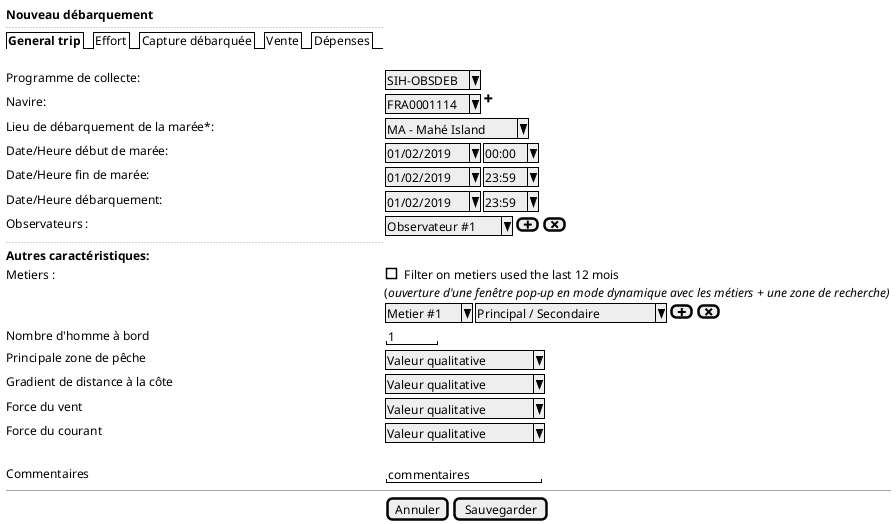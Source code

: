 @startsalt
{
  <b>Nouveau débarquement
  ..
  {/ <b>General trip | Effort | Capture débarquée | Vente | Dépenses }
  .
  Programme de collecte:    | { ^SIH-OBSDEB^ }
  Navire:                   | { ^FRA0001114^ | <&plus> }
  Lieu de débarquement de la marée*:     | { ^MA - Mahé Island^ }
  Date/Heure début de marée:  | { ^01/02/2019^ | ^00:00^ }
  Date/Heure fin de marée:  | { ^01/02/2019^ | ^23:59^ }
  Date/Heure débarquement:  | { ^01/02/2019^ | ^23:59^ }
  Observateurs :            | { ^Observateur #1^ | [<&plus>] | [<&x>]}
  ..
  <b>Autres caractéristiques:
  Metiers :                       | [] Filter on metiers used the last 12 mois
  .                   | (<i>ouverture d'une fenêtre pop-up en mode dynamique avec les métiers + une zone de recherche)
  .                               | { ^Metier #1^ | ^Principal / Secondaire^ | [<&plus>] | [<&x>]}
  Nombre d'homme à bord           | { "   1  " }
  Principale zone de pêche        | { ^Valeur qualitative^ }
  Gradient de distance à la côte  | { ^Valeur qualitative^ }
  Force du vent                   | { ^Valeur qualitative^ }
  Force du courant                | { ^Valeur qualitative^ }
  .
  Commentaires              | { "commentaires       "}

  -- | --

  .                          | {[Annuler] | [Sauvegarder]}
}
@endsalt
